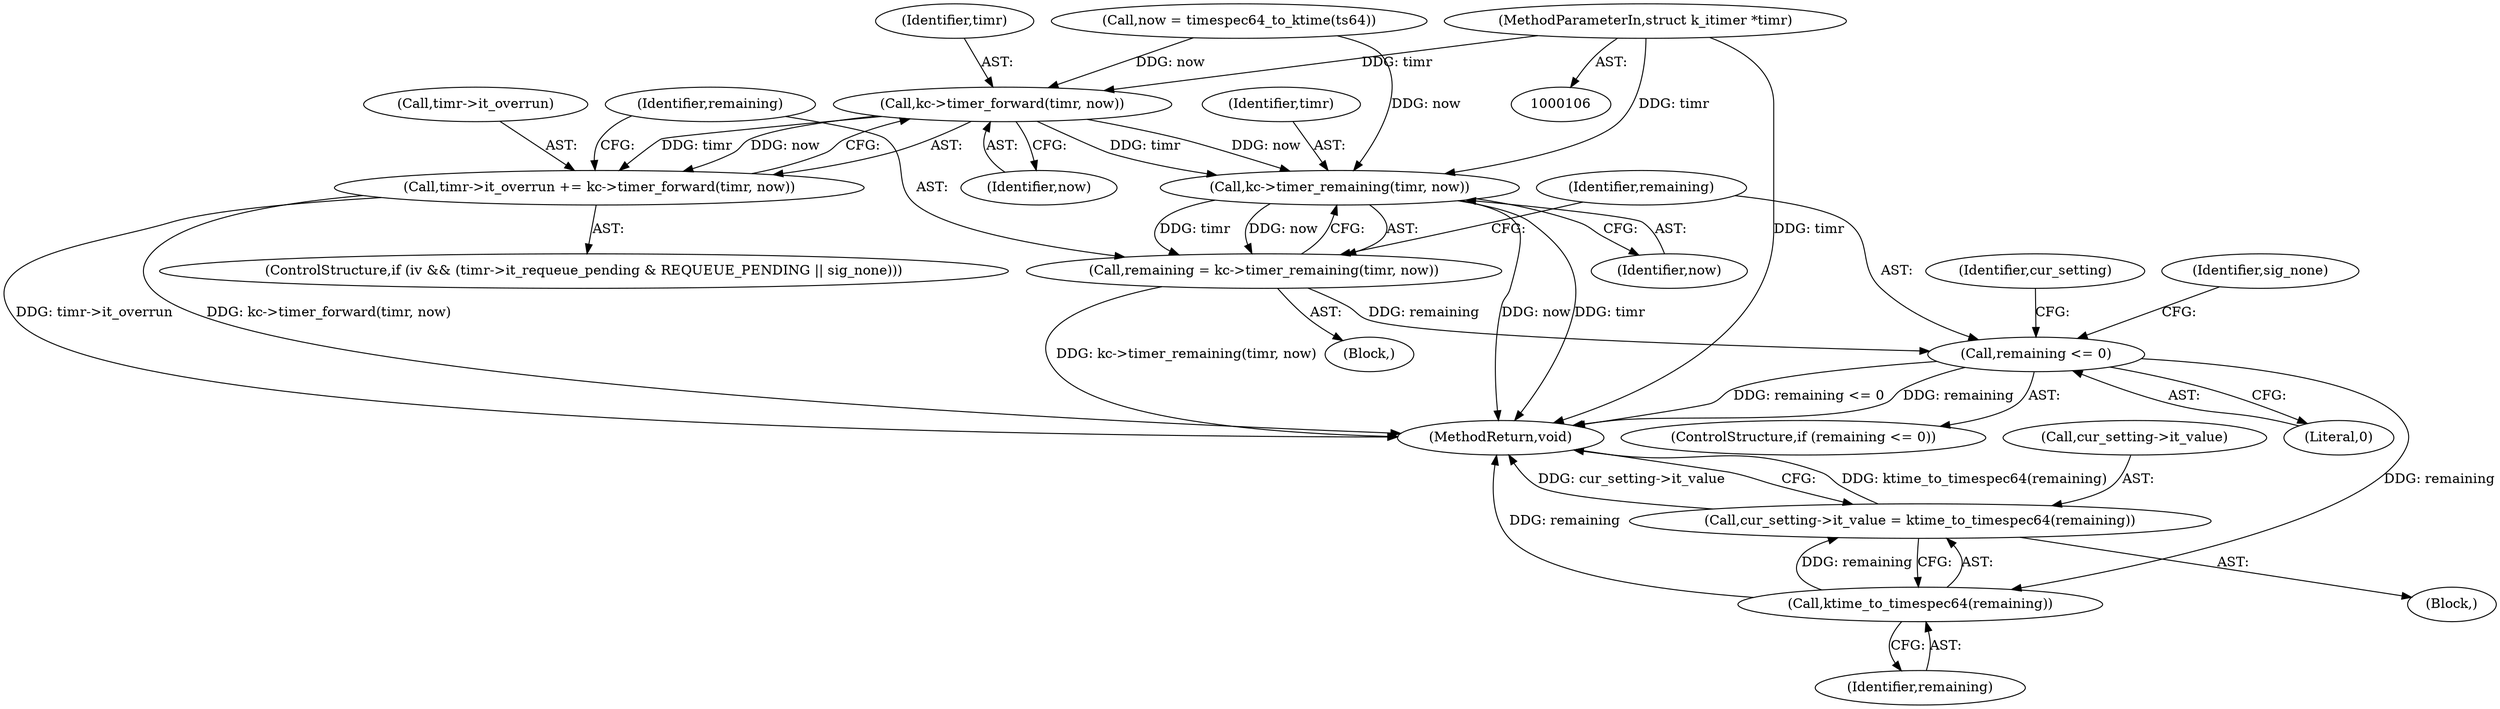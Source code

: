 digraph "0_linux_cef31d9af908243421258f1df35a4a644604efbe@pointer" {
"1000107" [label="(MethodParameterIn,struct k_itimer *timr)"];
"1000177" [label="(Call,kc->timer_forward(timr, now))"];
"1000173" [label="(Call,timr->it_overrun += kc->timer_forward(timr, now))"];
"1000182" [label="(Call,kc->timer_remaining(timr, now))"];
"1000180" [label="(Call,remaining = kc->timer_remaining(timr, now))"];
"1000186" [label="(Call,remaining <= 0)"];
"1000206" [label="(Call,ktime_to_timespec64(remaining))"];
"1000202" [label="(Call,cur_setting->it_value = ktime_to_timespec64(remaining))"];
"1000206" [label="(Call,ktime_to_timespec64(remaining))"];
"1000184" [label="(Identifier,now)"];
"1000109" [label="(Block,)"];
"1000182" [label="(Call,kc->timer_remaining(timr, now))"];
"1000204" [label="(Identifier,cur_setting)"];
"1000179" [label="(Identifier,now)"];
"1000163" [label="(ControlStructure,if (iv && (timr->it_requeue_pending & REQUEUE_PENDING || sig_none)))"];
"1000180" [label="(Call,remaining = kc->timer_remaining(timr, now))"];
"1000174" [label="(Call,timr->it_overrun)"];
"1000178" [label="(Identifier,timr)"];
"1000207" [label="(Identifier,remaining)"];
"1000173" [label="(Call,timr->it_overrun += kc->timer_forward(timr, now))"];
"1000186" [label="(Call,remaining <= 0)"];
"1000208" [label="(MethodReturn,void)"];
"1000187" [label="(Identifier,remaining)"];
"1000159" [label="(Call,now = timespec64_to_ktime(ts64))"];
"1000192" [label="(Identifier,sig_none)"];
"1000183" [label="(Identifier,timr)"];
"1000107" [label="(MethodParameterIn,struct k_itimer *timr)"];
"1000185" [label="(ControlStructure,if (remaining <= 0))"];
"1000181" [label="(Identifier,remaining)"];
"1000201" [label="(Block,)"];
"1000203" [label="(Call,cur_setting->it_value)"];
"1000177" [label="(Call,kc->timer_forward(timr, now))"];
"1000202" [label="(Call,cur_setting->it_value = ktime_to_timespec64(remaining))"];
"1000188" [label="(Literal,0)"];
"1000107" -> "1000106"  [label="AST: "];
"1000107" -> "1000208"  [label="DDG: timr"];
"1000107" -> "1000177"  [label="DDG: timr"];
"1000107" -> "1000182"  [label="DDG: timr"];
"1000177" -> "1000173"  [label="AST: "];
"1000177" -> "1000179"  [label="CFG: "];
"1000178" -> "1000177"  [label="AST: "];
"1000179" -> "1000177"  [label="AST: "];
"1000173" -> "1000177"  [label="CFG: "];
"1000177" -> "1000173"  [label="DDG: timr"];
"1000177" -> "1000173"  [label="DDG: now"];
"1000159" -> "1000177"  [label="DDG: now"];
"1000177" -> "1000182"  [label="DDG: timr"];
"1000177" -> "1000182"  [label="DDG: now"];
"1000173" -> "1000163"  [label="AST: "];
"1000174" -> "1000173"  [label="AST: "];
"1000181" -> "1000173"  [label="CFG: "];
"1000173" -> "1000208"  [label="DDG: kc->timer_forward(timr, now)"];
"1000173" -> "1000208"  [label="DDG: timr->it_overrun"];
"1000182" -> "1000180"  [label="AST: "];
"1000182" -> "1000184"  [label="CFG: "];
"1000183" -> "1000182"  [label="AST: "];
"1000184" -> "1000182"  [label="AST: "];
"1000180" -> "1000182"  [label="CFG: "];
"1000182" -> "1000208"  [label="DDG: now"];
"1000182" -> "1000208"  [label="DDG: timr"];
"1000182" -> "1000180"  [label="DDG: timr"];
"1000182" -> "1000180"  [label="DDG: now"];
"1000159" -> "1000182"  [label="DDG: now"];
"1000180" -> "1000109"  [label="AST: "];
"1000181" -> "1000180"  [label="AST: "];
"1000187" -> "1000180"  [label="CFG: "];
"1000180" -> "1000208"  [label="DDG: kc->timer_remaining(timr, now)"];
"1000180" -> "1000186"  [label="DDG: remaining"];
"1000186" -> "1000185"  [label="AST: "];
"1000186" -> "1000188"  [label="CFG: "];
"1000187" -> "1000186"  [label="AST: "];
"1000188" -> "1000186"  [label="AST: "];
"1000192" -> "1000186"  [label="CFG: "];
"1000204" -> "1000186"  [label="CFG: "];
"1000186" -> "1000208"  [label="DDG: remaining <= 0"];
"1000186" -> "1000208"  [label="DDG: remaining"];
"1000186" -> "1000206"  [label="DDG: remaining"];
"1000206" -> "1000202"  [label="AST: "];
"1000206" -> "1000207"  [label="CFG: "];
"1000207" -> "1000206"  [label="AST: "];
"1000202" -> "1000206"  [label="CFG: "];
"1000206" -> "1000208"  [label="DDG: remaining"];
"1000206" -> "1000202"  [label="DDG: remaining"];
"1000202" -> "1000201"  [label="AST: "];
"1000203" -> "1000202"  [label="AST: "];
"1000208" -> "1000202"  [label="CFG: "];
"1000202" -> "1000208"  [label="DDG: ktime_to_timespec64(remaining)"];
"1000202" -> "1000208"  [label="DDG: cur_setting->it_value"];
}
